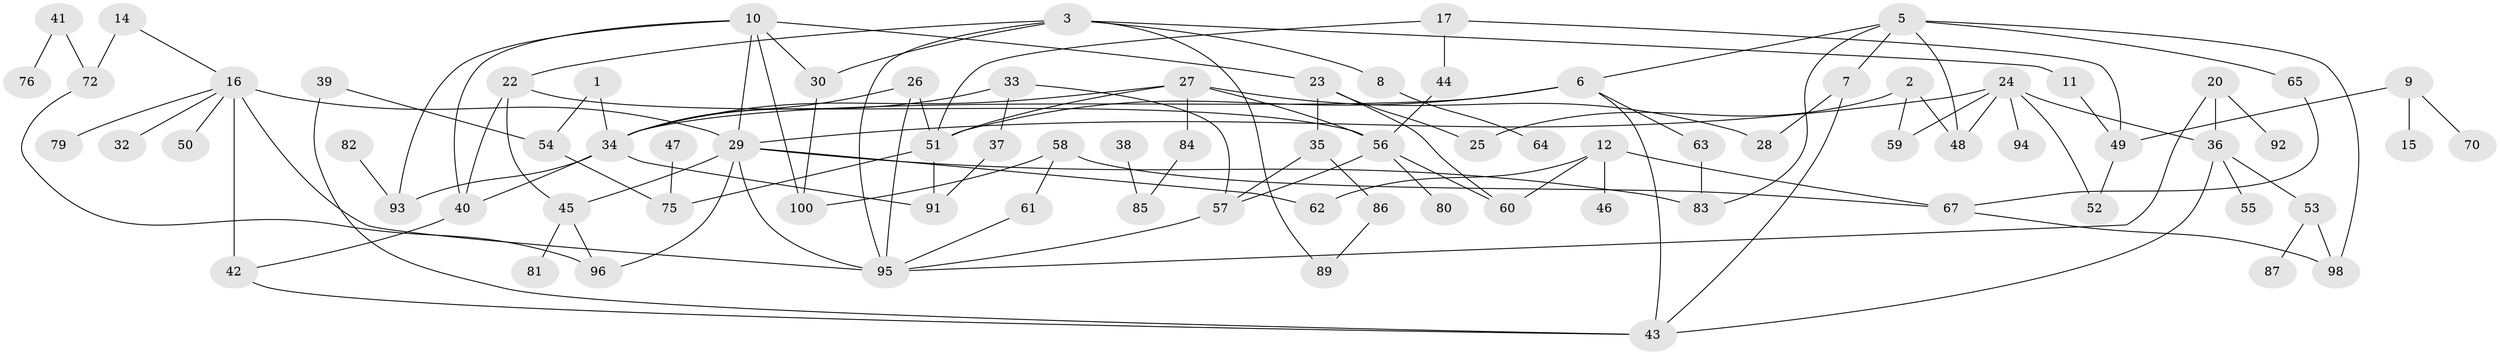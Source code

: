 // original degree distribution, {1: 0.2013888888888889, 4: 0.10416666666666667, 0: 0.11805555555555555, 6: 0.027777777777777776, 3: 0.24305555555555555, 2: 0.25, 7: 0.020833333333333332, 5: 0.034722222222222224}
// Generated by graph-tools (version 1.1) at 2025/48/03/04/25 22:48:18]
// undirected, 82 vertices, 122 edges
graph export_dot {
  node [color=gray90,style=filled];
  1;
  2;
  3;
  5;
  6;
  7;
  8;
  9;
  10;
  11;
  12;
  14;
  15;
  16;
  17;
  20;
  22;
  23;
  24;
  25;
  26;
  27;
  28;
  29;
  30;
  32;
  33;
  34;
  35;
  36;
  37;
  38;
  39;
  40;
  41;
  42;
  43;
  44;
  45;
  46;
  47;
  48;
  49;
  50;
  51;
  52;
  53;
  54;
  55;
  56;
  57;
  58;
  59;
  60;
  61;
  62;
  63;
  64;
  65;
  67;
  70;
  72;
  75;
  76;
  79;
  80;
  81;
  82;
  83;
  84;
  85;
  86;
  87;
  89;
  91;
  92;
  93;
  94;
  95;
  96;
  98;
  100;
  1 -- 34 [weight=1.0];
  1 -- 54 [weight=1.0];
  2 -- 25 [weight=1.0];
  2 -- 48 [weight=1.0];
  2 -- 59 [weight=1.0];
  3 -- 8 [weight=1.0];
  3 -- 11 [weight=1.0];
  3 -- 22 [weight=1.0];
  3 -- 30 [weight=1.0];
  3 -- 89 [weight=1.0];
  3 -- 95 [weight=1.0];
  5 -- 6 [weight=1.0];
  5 -- 7 [weight=1.0];
  5 -- 48 [weight=1.0];
  5 -- 65 [weight=1.0];
  5 -- 83 [weight=1.0];
  5 -- 98 [weight=1.0];
  6 -- 34 [weight=2.0];
  6 -- 43 [weight=1.0];
  6 -- 51 [weight=1.0];
  6 -- 63 [weight=1.0];
  7 -- 28 [weight=1.0];
  7 -- 43 [weight=1.0];
  8 -- 64 [weight=1.0];
  9 -- 15 [weight=1.0];
  9 -- 49 [weight=1.0];
  9 -- 70 [weight=1.0];
  10 -- 23 [weight=1.0];
  10 -- 29 [weight=1.0];
  10 -- 30 [weight=1.0];
  10 -- 40 [weight=1.0];
  10 -- 93 [weight=1.0];
  10 -- 100 [weight=1.0];
  11 -- 49 [weight=1.0];
  12 -- 46 [weight=1.0];
  12 -- 60 [weight=1.0];
  12 -- 62 [weight=1.0];
  12 -- 67 [weight=1.0];
  14 -- 16 [weight=1.0];
  14 -- 72 [weight=1.0];
  16 -- 29 [weight=3.0];
  16 -- 32 [weight=1.0];
  16 -- 42 [weight=1.0];
  16 -- 50 [weight=1.0];
  16 -- 79 [weight=1.0];
  16 -- 95 [weight=1.0];
  17 -- 44 [weight=1.0];
  17 -- 49 [weight=1.0];
  17 -- 51 [weight=1.0];
  20 -- 36 [weight=1.0];
  20 -- 92 [weight=1.0];
  20 -- 95 [weight=1.0];
  22 -- 40 [weight=1.0];
  22 -- 45 [weight=1.0];
  22 -- 56 [weight=1.0];
  23 -- 25 [weight=1.0];
  23 -- 35 [weight=1.0];
  23 -- 60 [weight=1.0];
  24 -- 29 [weight=1.0];
  24 -- 36 [weight=1.0];
  24 -- 48 [weight=1.0];
  24 -- 52 [weight=1.0];
  24 -- 59 [weight=1.0];
  24 -- 94 [weight=1.0];
  26 -- 34 [weight=1.0];
  26 -- 51 [weight=1.0];
  26 -- 95 [weight=1.0];
  27 -- 28 [weight=1.0];
  27 -- 34 [weight=1.0];
  27 -- 51 [weight=1.0];
  27 -- 56 [weight=1.0];
  27 -- 84 [weight=1.0];
  29 -- 45 [weight=1.0];
  29 -- 62 [weight=1.0];
  29 -- 83 [weight=1.0];
  29 -- 95 [weight=1.0];
  29 -- 96 [weight=1.0];
  30 -- 100 [weight=1.0];
  33 -- 34 [weight=1.0];
  33 -- 37 [weight=1.0];
  33 -- 57 [weight=1.0];
  34 -- 40 [weight=1.0];
  34 -- 91 [weight=1.0];
  34 -- 93 [weight=1.0];
  35 -- 57 [weight=1.0];
  35 -- 86 [weight=1.0];
  36 -- 43 [weight=1.0];
  36 -- 53 [weight=1.0];
  36 -- 55 [weight=1.0];
  37 -- 91 [weight=1.0];
  38 -- 85 [weight=1.0];
  39 -- 43 [weight=1.0];
  39 -- 54 [weight=1.0];
  40 -- 42 [weight=1.0];
  41 -- 72 [weight=1.0];
  41 -- 76 [weight=1.0];
  42 -- 43 [weight=1.0];
  44 -- 56 [weight=1.0];
  45 -- 81 [weight=1.0];
  45 -- 96 [weight=1.0];
  47 -- 75 [weight=1.0];
  49 -- 52 [weight=1.0];
  51 -- 75 [weight=1.0];
  51 -- 91 [weight=1.0];
  53 -- 87 [weight=1.0];
  53 -- 98 [weight=1.0];
  54 -- 75 [weight=1.0];
  56 -- 57 [weight=1.0];
  56 -- 60 [weight=1.0];
  56 -- 80 [weight=1.0];
  57 -- 95 [weight=1.0];
  58 -- 61 [weight=1.0];
  58 -- 67 [weight=1.0];
  58 -- 100 [weight=1.0];
  61 -- 95 [weight=1.0];
  63 -- 83 [weight=1.0];
  65 -- 67 [weight=1.0];
  67 -- 98 [weight=1.0];
  72 -- 96 [weight=1.0];
  82 -- 93 [weight=1.0];
  84 -- 85 [weight=1.0];
  86 -- 89 [weight=1.0];
}
